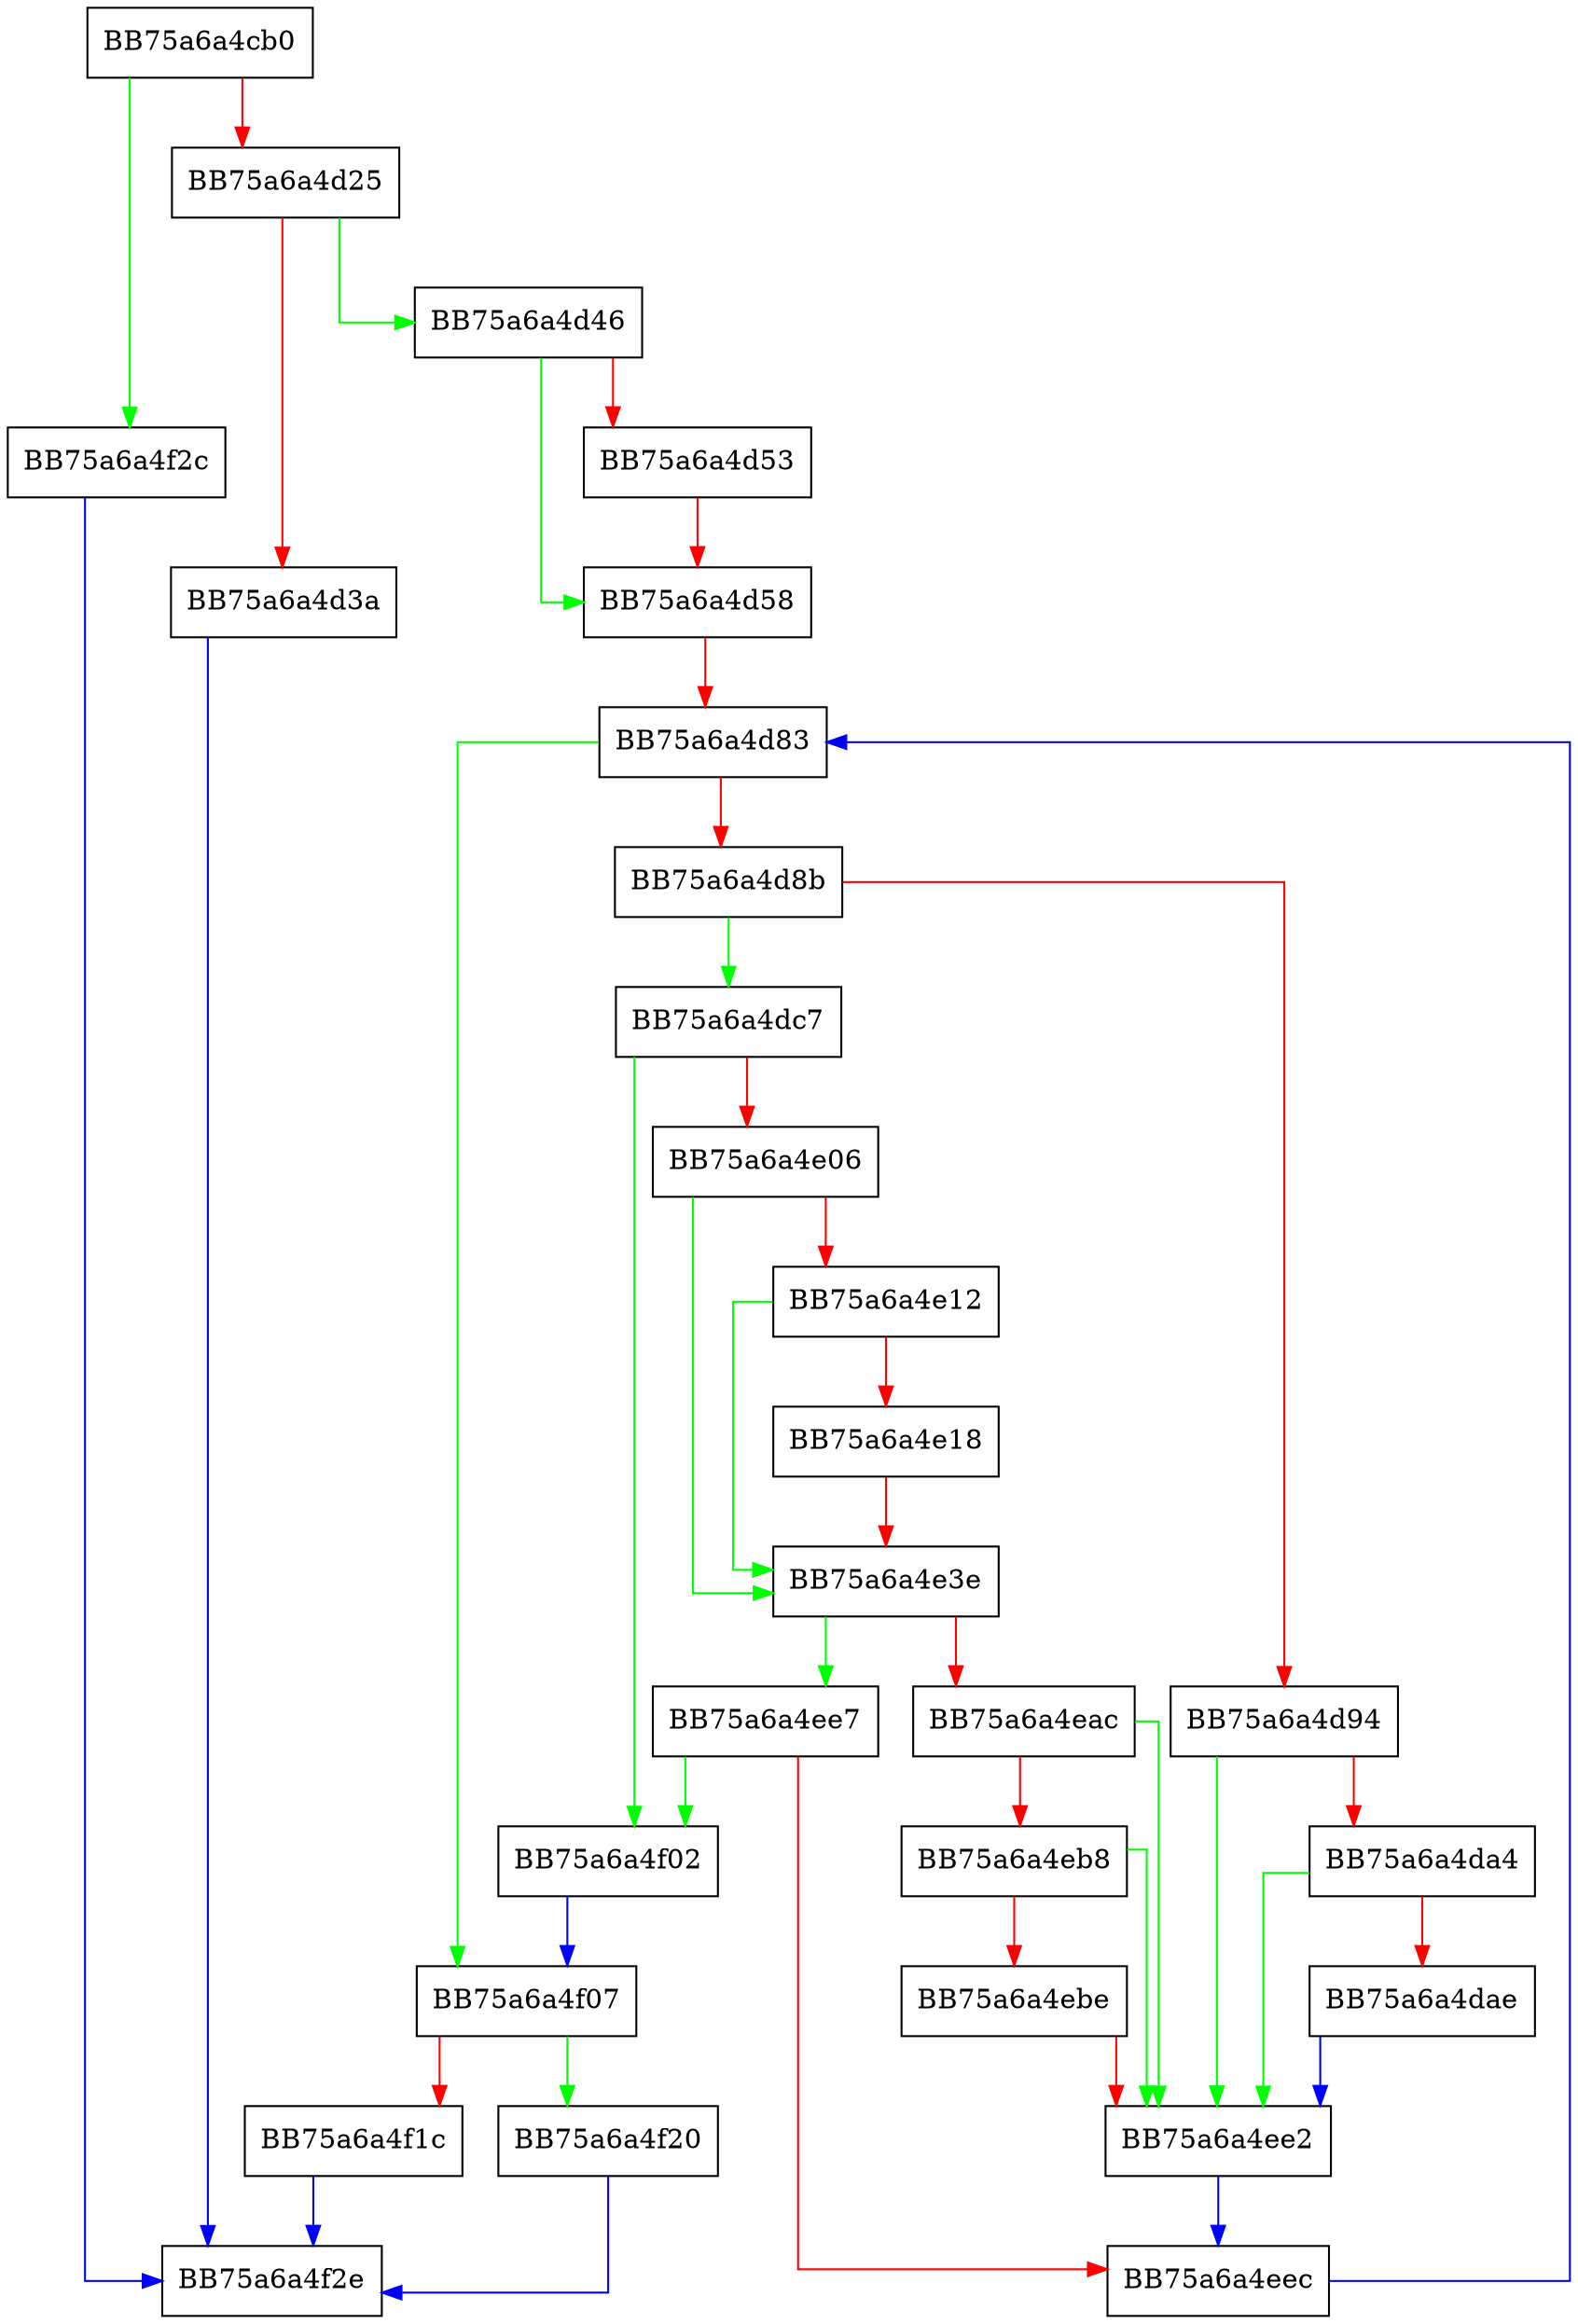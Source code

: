 digraph QuickScan {
  node [shape="box"];
  graph [splines=ortho];
  BB75a6a4cb0 -> BB75a6a4f2c [color="green"];
  BB75a6a4cb0 -> BB75a6a4d25 [color="red"];
  BB75a6a4d25 -> BB75a6a4d46 [color="green"];
  BB75a6a4d25 -> BB75a6a4d3a [color="red"];
  BB75a6a4d3a -> BB75a6a4f2e [color="blue"];
  BB75a6a4d46 -> BB75a6a4d58 [color="green"];
  BB75a6a4d46 -> BB75a6a4d53 [color="red"];
  BB75a6a4d53 -> BB75a6a4d58 [color="red"];
  BB75a6a4d58 -> BB75a6a4d83 [color="red"];
  BB75a6a4d83 -> BB75a6a4f07 [color="green"];
  BB75a6a4d83 -> BB75a6a4d8b [color="red"];
  BB75a6a4d8b -> BB75a6a4dc7 [color="green"];
  BB75a6a4d8b -> BB75a6a4d94 [color="red"];
  BB75a6a4d94 -> BB75a6a4ee2 [color="green"];
  BB75a6a4d94 -> BB75a6a4da4 [color="red"];
  BB75a6a4da4 -> BB75a6a4ee2 [color="green"];
  BB75a6a4da4 -> BB75a6a4dae [color="red"];
  BB75a6a4dae -> BB75a6a4ee2 [color="blue"];
  BB75a6a4dc7 -> BB75a6a4f02 [color="green"];
  BB75a6a4dc7 -> BB75a6a4e06 [color="red"];
  BB75a6a4e06 -> BB75a6a4e3e [color="green"];
  BB75a6a4e06 -> BB75a6a4e12 [color="red"];
  BB75a6a4e12 -> BB75a6a4e3e [color="green"];
  BB75a6a4e12 -> BB75a6a4e18 [color="red"];
  BB75a6a4e18 -> BB75a6a4e3e [color="red"];
  BB75a6a4e3e -> BB75a6a4ee7 [color="green"];
  BB75a6a4e3e -> BB75a6a4eac [color="red"];
  BB75a6a4eac -> BB75a6a4ee2 [color="green"];
  BB75a6a4eac -> BB75a6a4eb8 [color="red"];
  BB75a6a4eb8 -> BB75a6a4ee2 [color="green"];
  BB75a6a4eb8 -> BB75a6a4ebe [color="red"];
  BB75a6a4ebe -> BB75a6a4ee2 [color="red"];
  BB75a6a4ee2 -> BB75a6a4eec [color="blue"];
  BB75a6a4ee7 -> BB75a6a4f02 [color="green"];
  BB75a6a4ee7 -> BB75a6a4eec [color="red"];
  BB75a6a4eec -> BB75a6a4d83 [color="blue"];
  BB75a6a4f02 -> BB75a6a4f07 [color="blue"];
  BB75a6a4f07 -> BB75a6a4f20 [color="green"];
  BB75a6a4f07 -> BB75a6a4f1c [color="red"];
  BB75a6a4f1c -> BB75a6a4f2e [color="blue"];
  BB75a6a4f20 -> BB75a6a4f2e [color="blue"];
  BB75a6a4f2c -> BB75a6a4f2e [color="blue"];
}